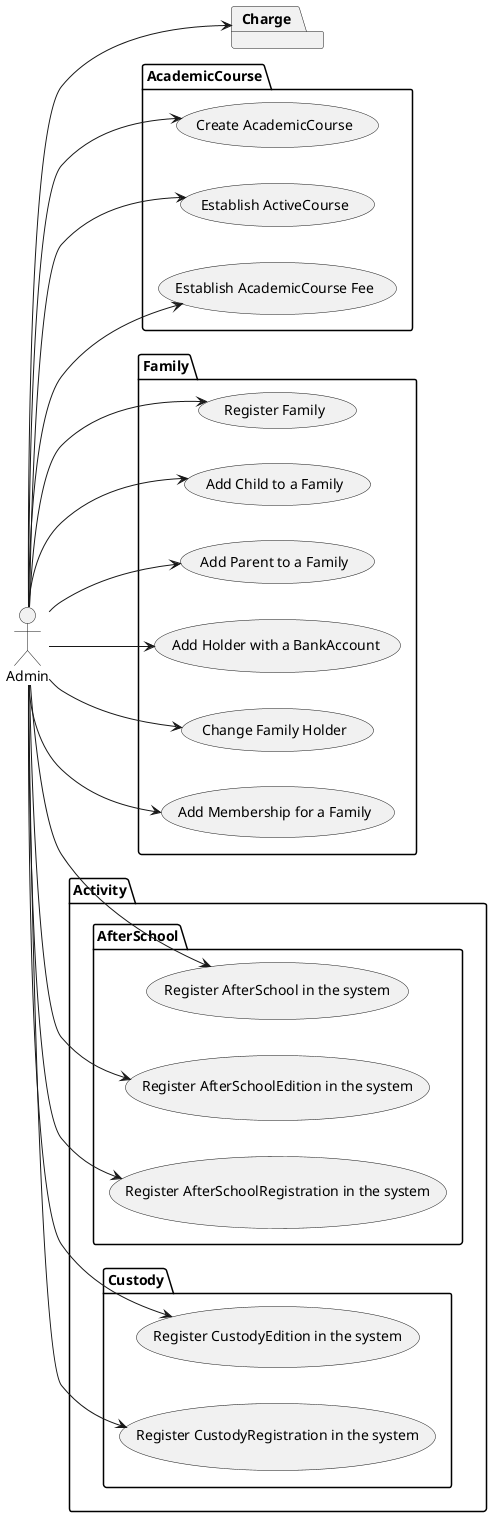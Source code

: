 @startuml
left to right direction
actor Admin
package AcademicCourse{
    Admin --> (Create AcademicCourse)
    Admin --> (Establish ActiveCourse)
    Admin --> (Establish AcademicCourse Fee)
}
package Family {
    Admin --> (Register Family)
    Admin --> (Add Child to a Family)
    Admin --> (Add Parent to a Family)
    Admin --> (Add Holder with a BankAccount)
    Admin --> (Change Family Holder)
    Admin --> (Add Membership for a Family)
}
package Activity {
    package AfterSchool {
        Admin --> (Register AfterSchool in the system)
        Admin --> (Register AfterSchoolEdition in the system)
        Admin --> (Register AfterSchoolRegistration in the system)
    }
    package Custody {
        Admin --> (Register CustodyEdition in the system)
        Admin --> (Register CustodyRegistration in the system)
    }
}
package Charge {
}
Admin --> Charge
@enduml
